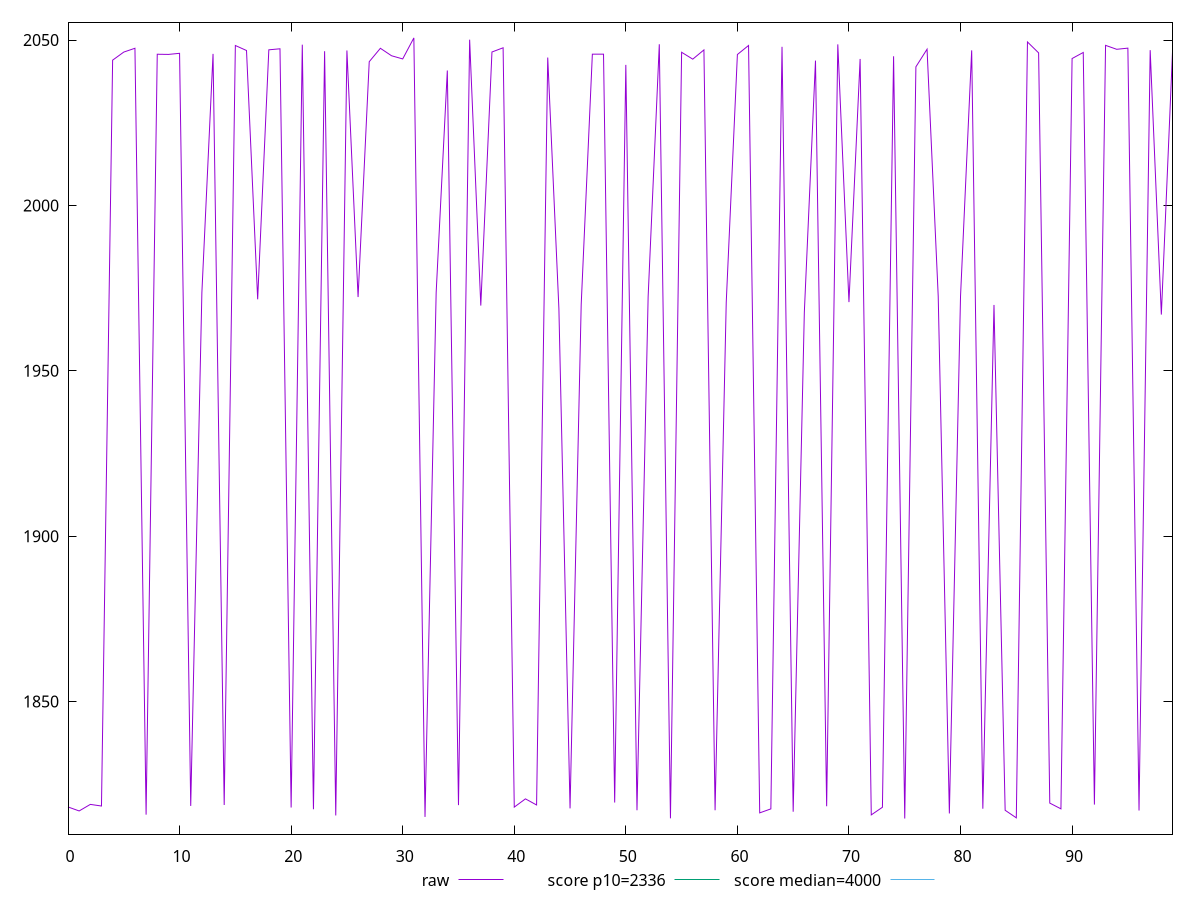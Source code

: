 reset

$raw <<EOF
0 1818.1578
1 1816.9447999999998
2 1818.9278000000004
3 1818.4388
4 2043.94105
5 2046.38455
6 2047.5374000000002
7 1815.8150000000003
8 2045.7292
9 2045.67685
10 2046.0070999999998
11 1818.4625999999998
12 1973.6511999999998
13 2045.83915
14 1818.7556
15 2048.3711499999995
16 2046.8568499999997
17 1971.6378000000002
18 2047.0672
19 2047.3795
20 1817.9853999999996
21 2048.62335
22 1817.4661999999998
23 2046.6377000000002
24 1815.5861
25 2046.8594000000003
26 1972.3199
27 2043.4735999999998
28 2047.52745
29 2045.2710000000002
30 2044.3113500000002
31 2050.66715
32 1815.1414
33 1973.6731000000004
34 2040.8094999999998
35 1818.7003000000004
36 2050.1308
37 1969.7438000000002
38 2046.4041500000003
39 2047.6799499999997
40 1818.1045999999997
41 1820.5976
42 1818.7547999999997
43 2044.733
44 1968.8696999999997
45 1817.7172
46 1970.0628000000004
47 2045.7413000000001
48 2045.7433999999998
49 1819.4994000000002
50 2042.51325
51 1817.1592
52 1972.4578999999999
53 2048.7496
54 1814.7116
55 2046.3247499999998
56 2044.2442
57 2047.0372500000003
58 1817.1505000000002
59 1970.6941999999997
60 2045.64635
61 2048.3754500000005
62 1816.3639999999998
63 1817.5696000000003
64 2047.98225
65 1816.7107999999996
66 1967.6878000000002
67 2043.8113499999997
68 1818.3606
69 2048.71035
70 1970.7936
71 2044.308
72 1815.7533999999998
73 1818.0608
74 2045.1138999999998
75 1814.6572999999999
76 2041.9267
77 2047.24885
78 1972.5652999999998
79 1816.1951999999999
80 1972.4997
81 2046.90195
82 1817.6255999999998
83 1969.9330000000004
84 1817.154
85 1814.8608
86 2049.4416499999998
87 2046.1365000000005
88 1819.3211999999999
89 1817.5811999999999
90 2044.4300999999998
91 2046.2663
92 1818.8704
93 2048.4163
94 2047.22255
95 2047.57655
96 1817.0708
97 2046.9713000000002
98 1967.0123999999998
99 2046.4213
EOF

set key outside below
set xrange [0:99]
set yrange [1809.9371029999998:2055.3873470000003]
set trange [1809.9371029999998:2055.3873470000003]
set terminal svg size 640, 500 enhanced background rgb 'white'
set output "reprap/first-meaningful-paint/samples/pages+cached+noexternal+noimg/raw/values.svg"

plot $raw title "raw" with line, \
     2336 title "score p10=2336", \
     4000 title "score median=4000"

reset
